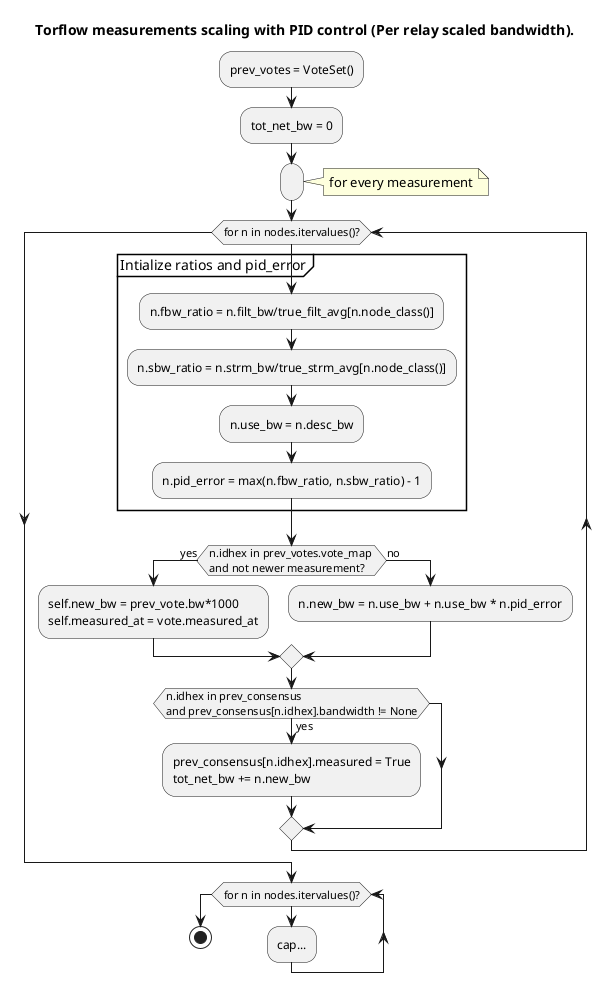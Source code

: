 @startuml
title "Torflow measurements scaling with PID control (Per relay scaled bandwidth)."

' Own previous bwfile
:prev_votes = VoteSet();
:tot_net_bw = 0;
:;
note right
    for every measurement
end note
while (for n in nodes.itervalues()?)
    partition "Intialize ratios and pid_error" {
        ' Anything not set is initialized to 0 or None
        :n.fbw_ratio = n.filt_bw/true_filt_avg[n.node_class()];
        :n.sbw_ratio = n.strm_bw/true_strm_avg[n.node_class()];
        :n.use_bw = n.desc_bw;
        :n.pid_error = max(n.fbw_ratio, n.sbw_ratio) - 1;
    }
    if (n.idhex in prev_votes.vote_map \nand not newer measurement?) then (yes)
        :self.new_bw = prev_vote.bw*1000
        self.measured_at = vote.measured_at;
    ' Not in previous bwfile, usually only with authoritites, possibly not in conensus?
    else (no)
        :n.new_bw = n.use_bw + n.use_bw * n.pid_error;
    endif

    ' For capping later
    if (n.idhex in prev_consensus \nand prev_consensus[n.idhex].bandwidth != None) then (yes)
        :prev_consensus[n.idhex].measured = True
        tot_net_bw += n.new_bw;
    endif
endwhile
while (for n in nodes.itervalues()?)
    :cap...;
endwhile
stop

@enduml
